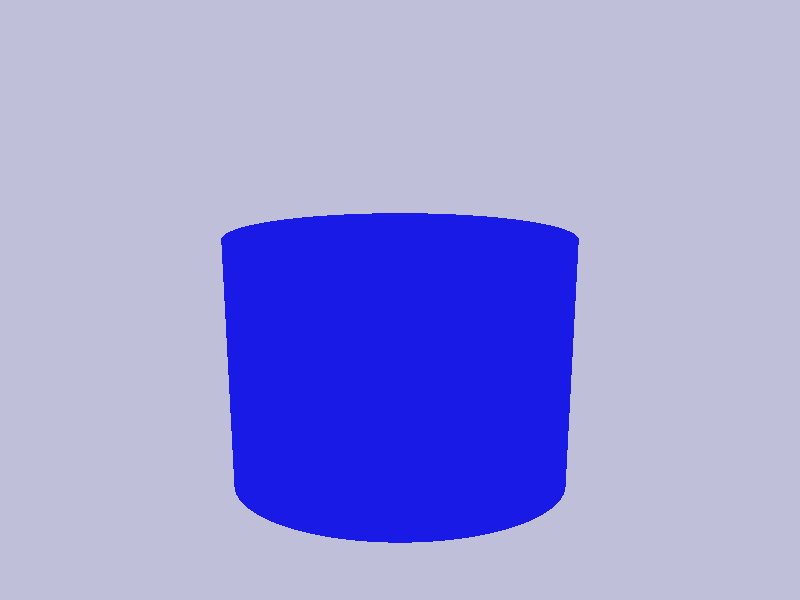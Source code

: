 background {
  color
  <0.75,0.75,0.85> 
}
light_source {
  <0,0,0>
  color
  <0.9,0.9,0.9>
  translate
  <0,5,5.0> 
}
light_source {
  <0,0,0>
  color
  <0.15,0.15,0.25>
  translate
  <1,6,4.0> 
}
cylinder {
  <0.0,-0.6,0.0>
  <0.0,0.6,0.0>
  0.6
  texture {
    pigment {
      color
      <0.1,0.1,0.9> 
    }
    finish {
      specular
      0.6 
    }
    /*normal {
      marble
      0.25
      scale
      0.5 
    }*/
  }
  rotate
  <0,0,0> 
}
camera {
  location
  <0.0,1.4,4.0>
  direction
  <0,0,1.5>
  look_at
  <0,0.3,0>
  blur_samples
  50
  right
  <1.0,0,0>
  right
  <1.0,0,0> 
}
global_settings{
  
}